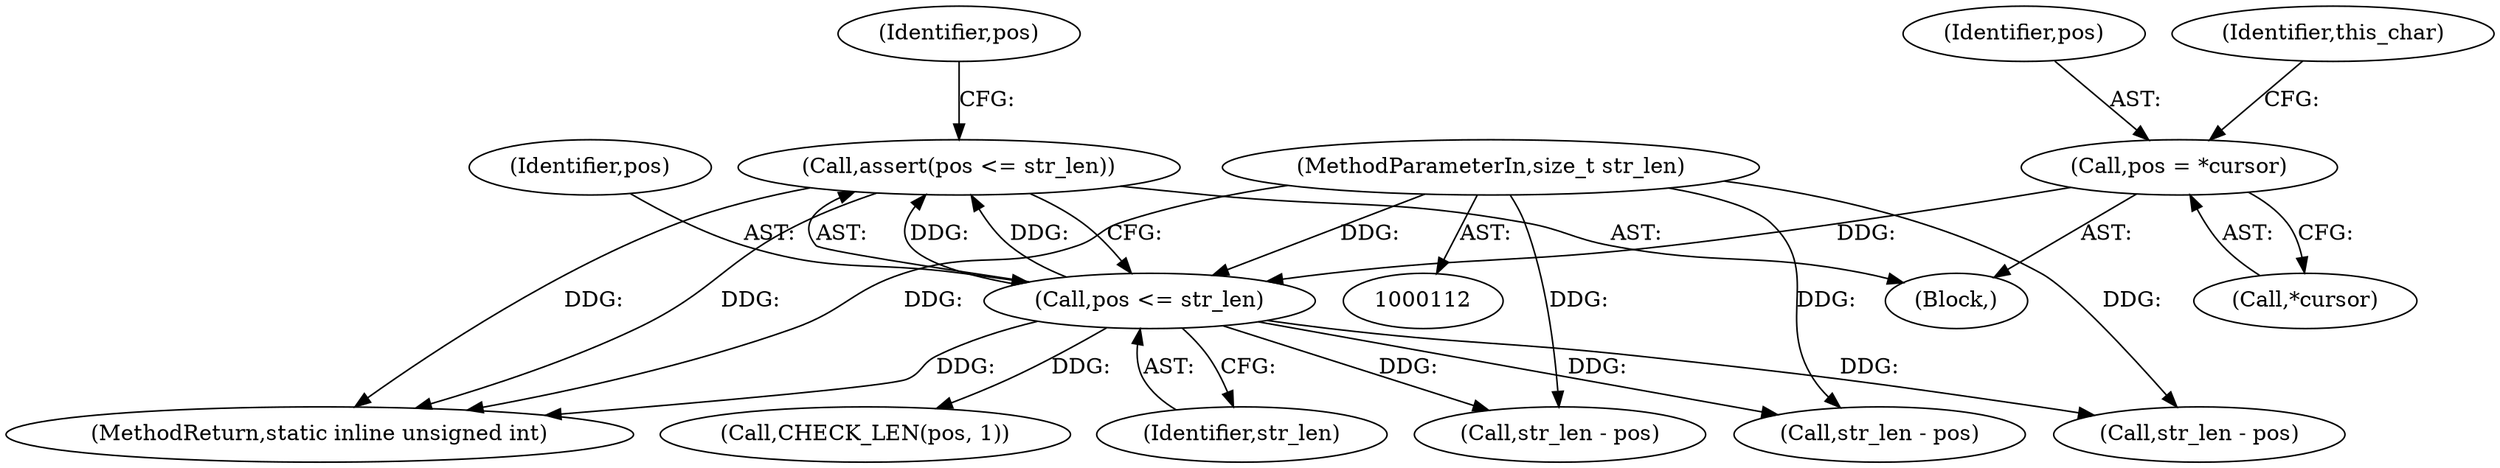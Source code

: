 digraph "0_php-src_0da8b8b801f9276359262f1ef8274c7812d3dfda?w=1_3@API" {
"1000132" [label="(Call,assert(pos <= str_len))"];
"1000133" [label="(Call,pos <= str_len)"];
"1000120" [label="(Call,pos = *cursor)"];
"1000115" [label="(MethodParameterIn,size_t str_len)"];
"1000956" [label="(Call,str_len - pos)"];
"1000120" [label="(Call,pos = *cursor)"];
"1000134" [label="(Identifier,pos)"];
"1000115" [label="(MethodParameterIn,size_t str_len)"];
"1001109" [label="(MethodReturn,static inline unsigned int)"];
"1000139" [label="(Identifier,pos)"];
"1000122" [label="(Call,*cursor)"];
"1000133" [label="(Call,pos <= str_len)"];
"1000118" [label="(Block,)"];
"1000138" [label="(Call,CHECK_LEN(pos, 1))"];
"1000126" [label="(Identifier,this_char)"];
"1000132" [label="(Call,assert(pos <= str_len))"];
"1000135" [label="(Identifier,str_len)"];
"1000243" [label="(Call,str_len - pos)"];
"1000121" [label="(Identifier,pos)"];
"1000358" [label="(Call,str_len - pos)"];
"1000132" -> "1000118"  [label="AST: "];
"1000132" -> "1000133"  [label="CFG: "];
"1000133" -> "1000132"  [label="AST: "];
"1000139" -> "1000132"  [label="CFG: "];
"1000132" -> "1001109"  [label="DDG: "];
"1000132" -> "1001109"  [label="DDG: "];
"1000133" -> "1000132"  [label="DDG: "];
"1000133" -> "1000132"  [label="DDG: "];
"1000133" -> "1000135"  [label="CFG: "];
"1000134" -> "1000133"  [label="AST: "];
"1000135" -> "1000133"  [label="AST: "];
"1000133" -> "1001109"  [label="DDG: "];
"1000120" -> "1000133"  [label="DDG: "];
"1000115" -> "1000133"  [label="DDG: "];
"1000133" -> "1000138"  [label="DDG: "];
"1000133" -> "1000243"  [label="DDG: "];
"1000133" -> "1000358"  [label="DDG: "];
"1000133" -> "1000956"  [label="DDG: "];
"1000120" -> "1000118"  [label="AST: "];
"1000120" -> "1000122"  [label="CFG: "];
"1000121" -> "1000120"  [label="AST: "];
"1000122" -> "1000120"  [label="AST: "];
"1000126" -> "1000120"  [label="CFG: "];
"1000115" -> "1000112"  [label="AST: "];
"1000115" -> "1001109"  [label="DDG: "];
"1000115" -> "1000243"  [label="DDG: "];
"1000115" -> "1000358"  [label="DDG: "];
"1000115" -> "1000956"  [label="DDG: "];
}
